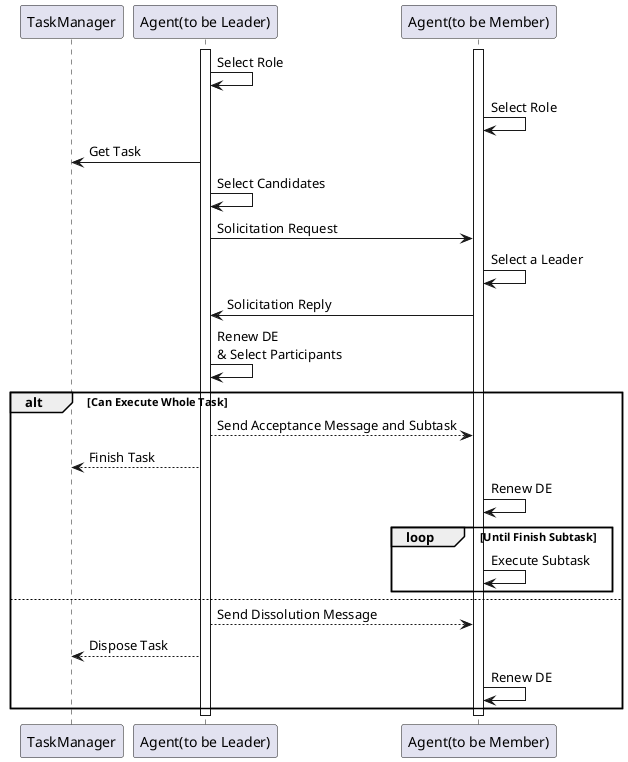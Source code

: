 @startuml

participant TaskManager
activate "Agent(to be Leader)"
activate "Agent(to be Member)"
"Agent(to be Leader)" -> "Agent(to be Leader)": Select Role
"Agent(to be Member)" -> "Agent(to be Member)": Select Role
TaskManager <- "Agent(to be Leader)": Get Task
"Agent(to be Leader)" -> "Agent(to be Leader)": Select Candidates
"Agent(to be Leader)" -> "Agent(to be Member)": Solicitation Request
"Agent(to be Member)" -> "Agent(to be Member)": Select a Leader
"Agent(to be Member)" -> "Agent(to be Leader)": Solicitation Reply
"Agent(to be Leader)" -> "Agent(to be Leader)": Renew DE \n& Select Participants
alt Can Execute Whole Task
    "Agent(to be Leader)" -->"Agent(to be Member)": Send Acceptance Message and Subtask
    "Agent(to be Leader)" -->TaskManager: Finish Task

    "Agent(to be Member)" -> "Agent(to be Member)": Renew DE
    loop Until Finish Subtask
        "Agent(to be Member)" -> "Agent(to be Member)": Execute Subtask
    end
else
    "Agent(to be Leader)" -->"Agent(to be Member)": Send Dissolution Message
    "Agent(to be Leader)" -->TaskManager: Dispose Task
    "Agent(to be Member)" -> "Agent(to be Member)": Renew DE
end

deactivate "Agent(to be Leader)"
deactivate "Agent(to be Member)"

@enduml
